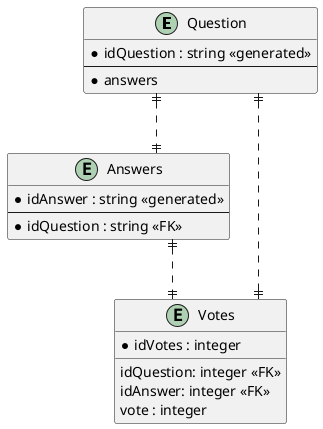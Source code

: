 	
@startuml
' hide the spot
' hide circle

' avoid problems with angled crows feet
skinparam linetype ortho

entity "Question" as q01 {
  * idQuestion : string <<generated>>
  --
  * answers
}

entity "Answers" as a01 {
  * idAnswer : string <<generated>>
  --
  * idQuestion : string <<FK>>
}
entity "Votes" as v01{
  * idVotes : integer
  __
  idQuestion: integer <<FK>>
  idAnswer: integer <<FK>>
  vote : integer
}

q01 ||..|| a01
q01 ||..|| v01
a01 ||..|| v01
@enduml


private idAnswer: string | null;
  private answer: string;
  private createdAt?: Date;
  private updatedAt?: Date;
  private idQuestion?: string;
  private questions?: QuestionEntity;